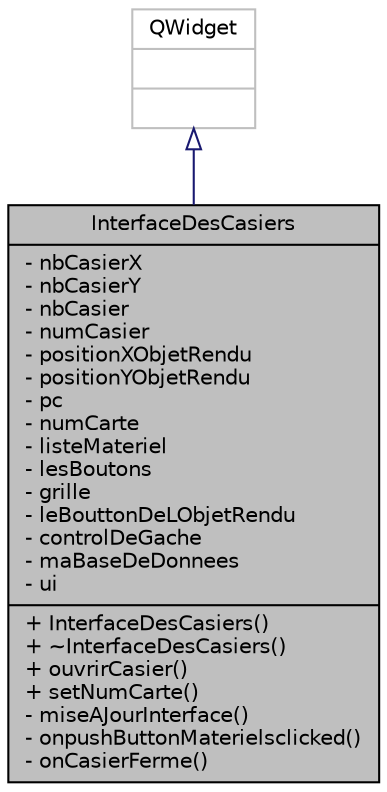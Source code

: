 digraph "InterfaceDesCasiers"
{
  edge [fontname="Helvetica",fontsize="10",labelfontname="Helvetica",labelfontsize="10"];
  node [fontname="Helvetica",fontsize="10",shape=record];
  Node0 [label="{InterfaceDesCasiers\n|- nbCasierX\l- nbCasierY\l- nbCasier\l- numCasier\l- positionXObjetRendu\l- positionYObjetRendu\l- pc\l- numCarte\l- listeMateriel\l- lesBoutons\l- grille\l- leBouttonDeLObjetRendu\l- controlDeGache\l- maBaseDeDonnees\l- ui\l|+ InterfaceDesCasiers()\l+ ~InterfaceDesCasiers()\l+ ouvrirCasier()\l+ setNumCarte()\l- miseAJourInterface()\l- onpushButtonMaterielsclicked()\l- onCasierFerme()\l}",height=0.2,width=0.4,color="black", fillcolor="grey75", style="filled", fontcolor="black"];
  Node1 -> Node0 [dir="back",color="midnightblue",fontsize="10",style="solid",arrowtail="onormal",fontname="Helvetica"];
  Node1 [label="{QWidget\n||}",height=0.2,width=0.4,color="grey75", fillcolor="white", style="filled"];
}

